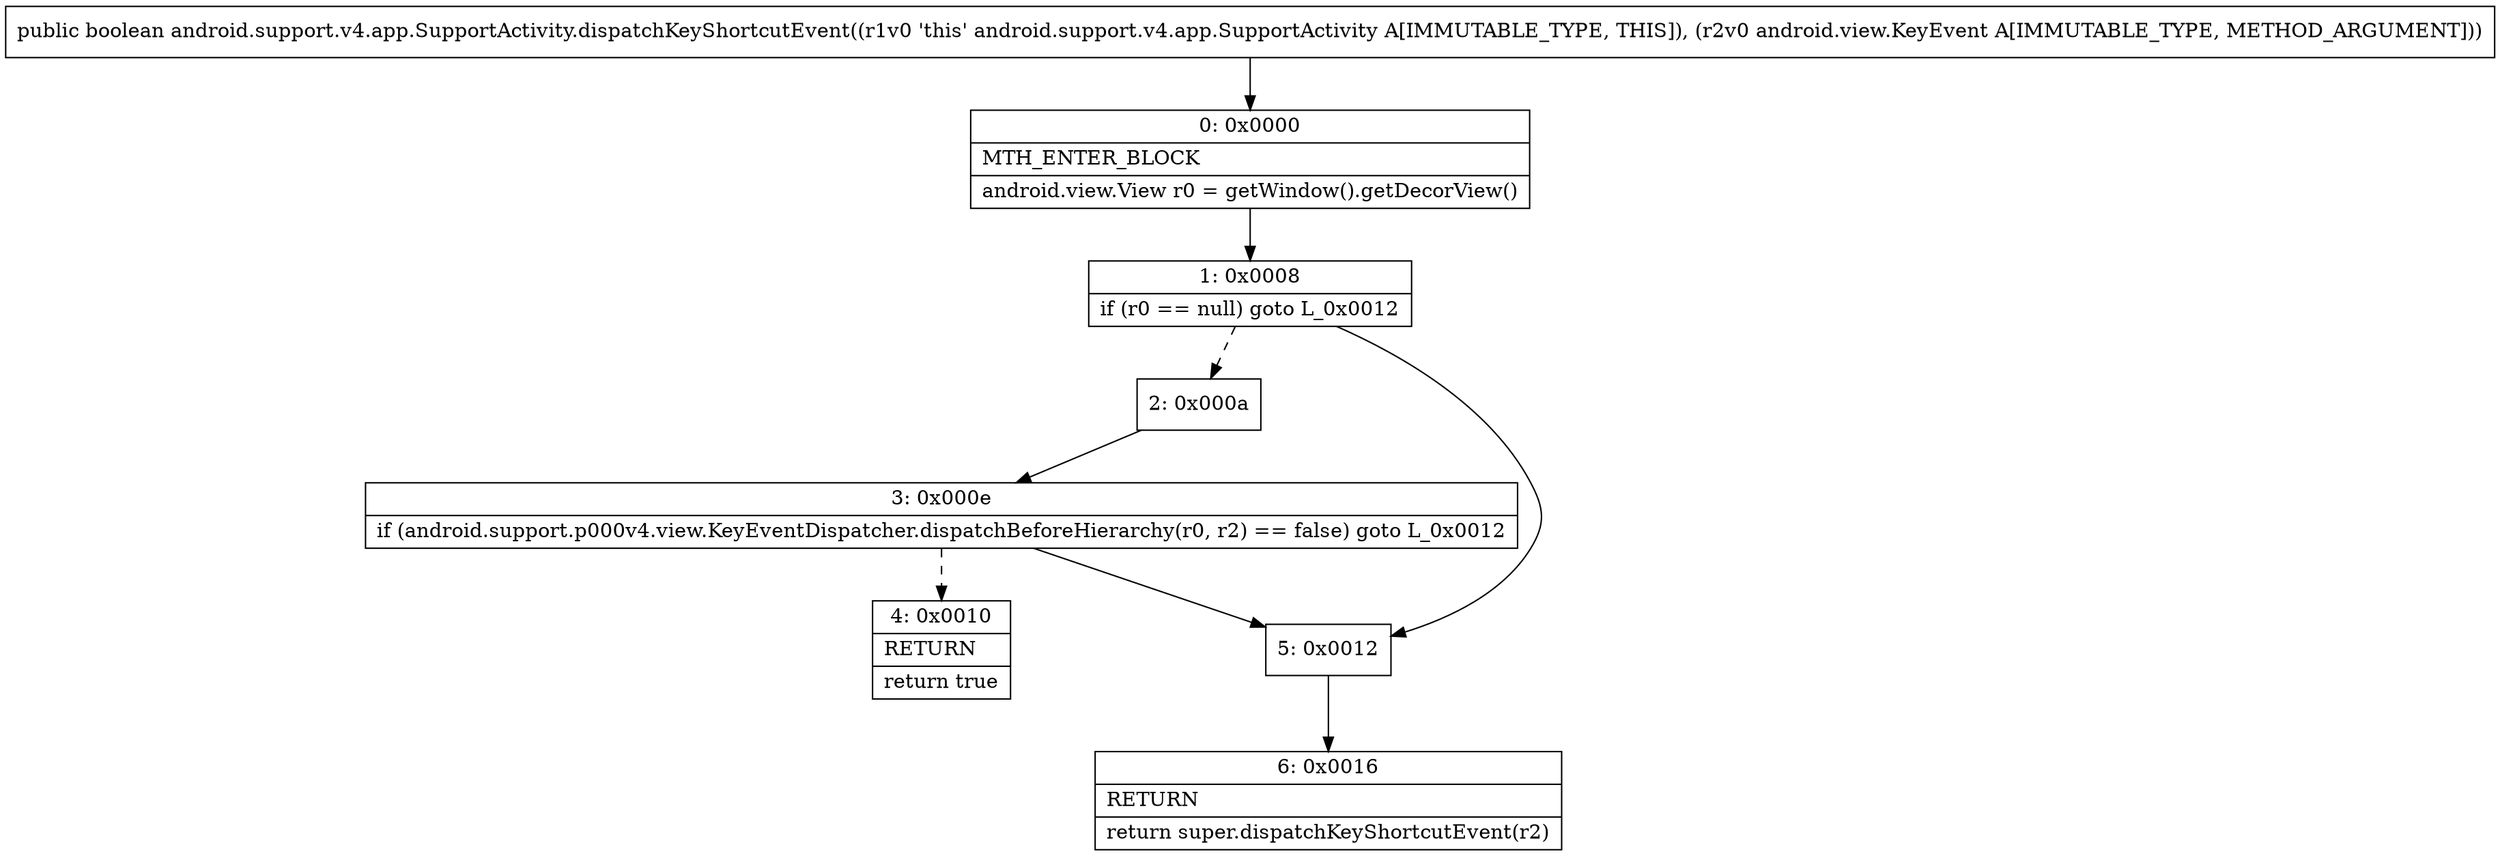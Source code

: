 digraph "CFG forandroid.support.v4.app.SupportActivity.dispatchKeyShortcutEvent(Landroid\/view\/KeyEvent;)Z" {
Node_0 [shape=record,label="{0\:\ 0x0000|MTH_ENTER_BLOCK\l|android.view.View r0 = getWindow().getDecorView()\l}"];
Node_1 [shape=record,label="{1\:\ 0x0008|if (r0 == null) goto L_0x0012\l}"];
Node_2 [shape=record,label="{2\:\ 0x000a}"];
Node_3 [shape=record,label="{3\:\ 0x000e|if (android.support.p000v4.view.KeyEventDispatcher.dispatchBeforeHierarchy(r0, r2) == false) goto L_0x0012\l}"];
Node_4 [shape=record,label="{4\:\ 0x0010|RETURN\l|return true\l}"];
Node_5 [shape=record,label="{5\:\ 0x0012}"];
Node_6 [shape=record,label="{6\:\ 0x0016|RETURN\l|return super.dispatchKeyShortcutEvent(r2)\l}"];
MethodNode[shape=record,label="{public boolean android.support.v4.app.SupportActivity.dispatchKeyShortcutEvent((r1v0 'this' android.support.v4.app.SupportActivity A[IMMUTABLE_TYPE, THIS]), (r2v0 android.view.KeyEvent A[IMMUTABLE_TYPE, METHOD_ARGUMENT])) }"];
MethodNode -> Node_0;
Node_0 -> Node_1;
Node_1 -> Node_2[style=dashed];
Node_1 -> Node_5;
Node_2 -> Node_3;
Node_3 -> Node_4[style=dashed];
Node_3 -> Node_5;
Node_5 -> Node_6;
}

